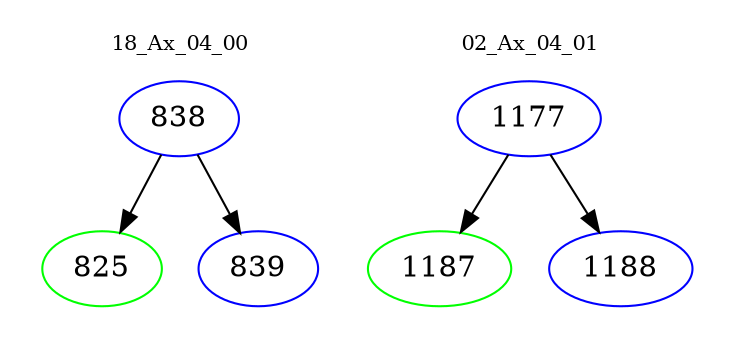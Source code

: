 digraph{
subgraph cluster_0 {
color = white
label = "18_Ax_04_00";
fontsize=10;
T0_838 [label="838", color="blue"]
T0_838 -> T0_825 [color="black"]
T0_825 [label="825", color="green"]
T0_838 -> T0_839 [color="black"]
T0_839 [label="839", color="blue"]
}
subgraph cluster_1 {
color = white
label = "02_Ax_04_01";
fontsize=10;
T1_1177 [label="1177", color="blue"]
T1_1177 -> T1_1187 [color="black"]
T1_1187 [label="1187", color="green"]
T1_1177 -> T1_1188 [color="black"]
T1_1188 [label="1188", color="blue"]
}
}
